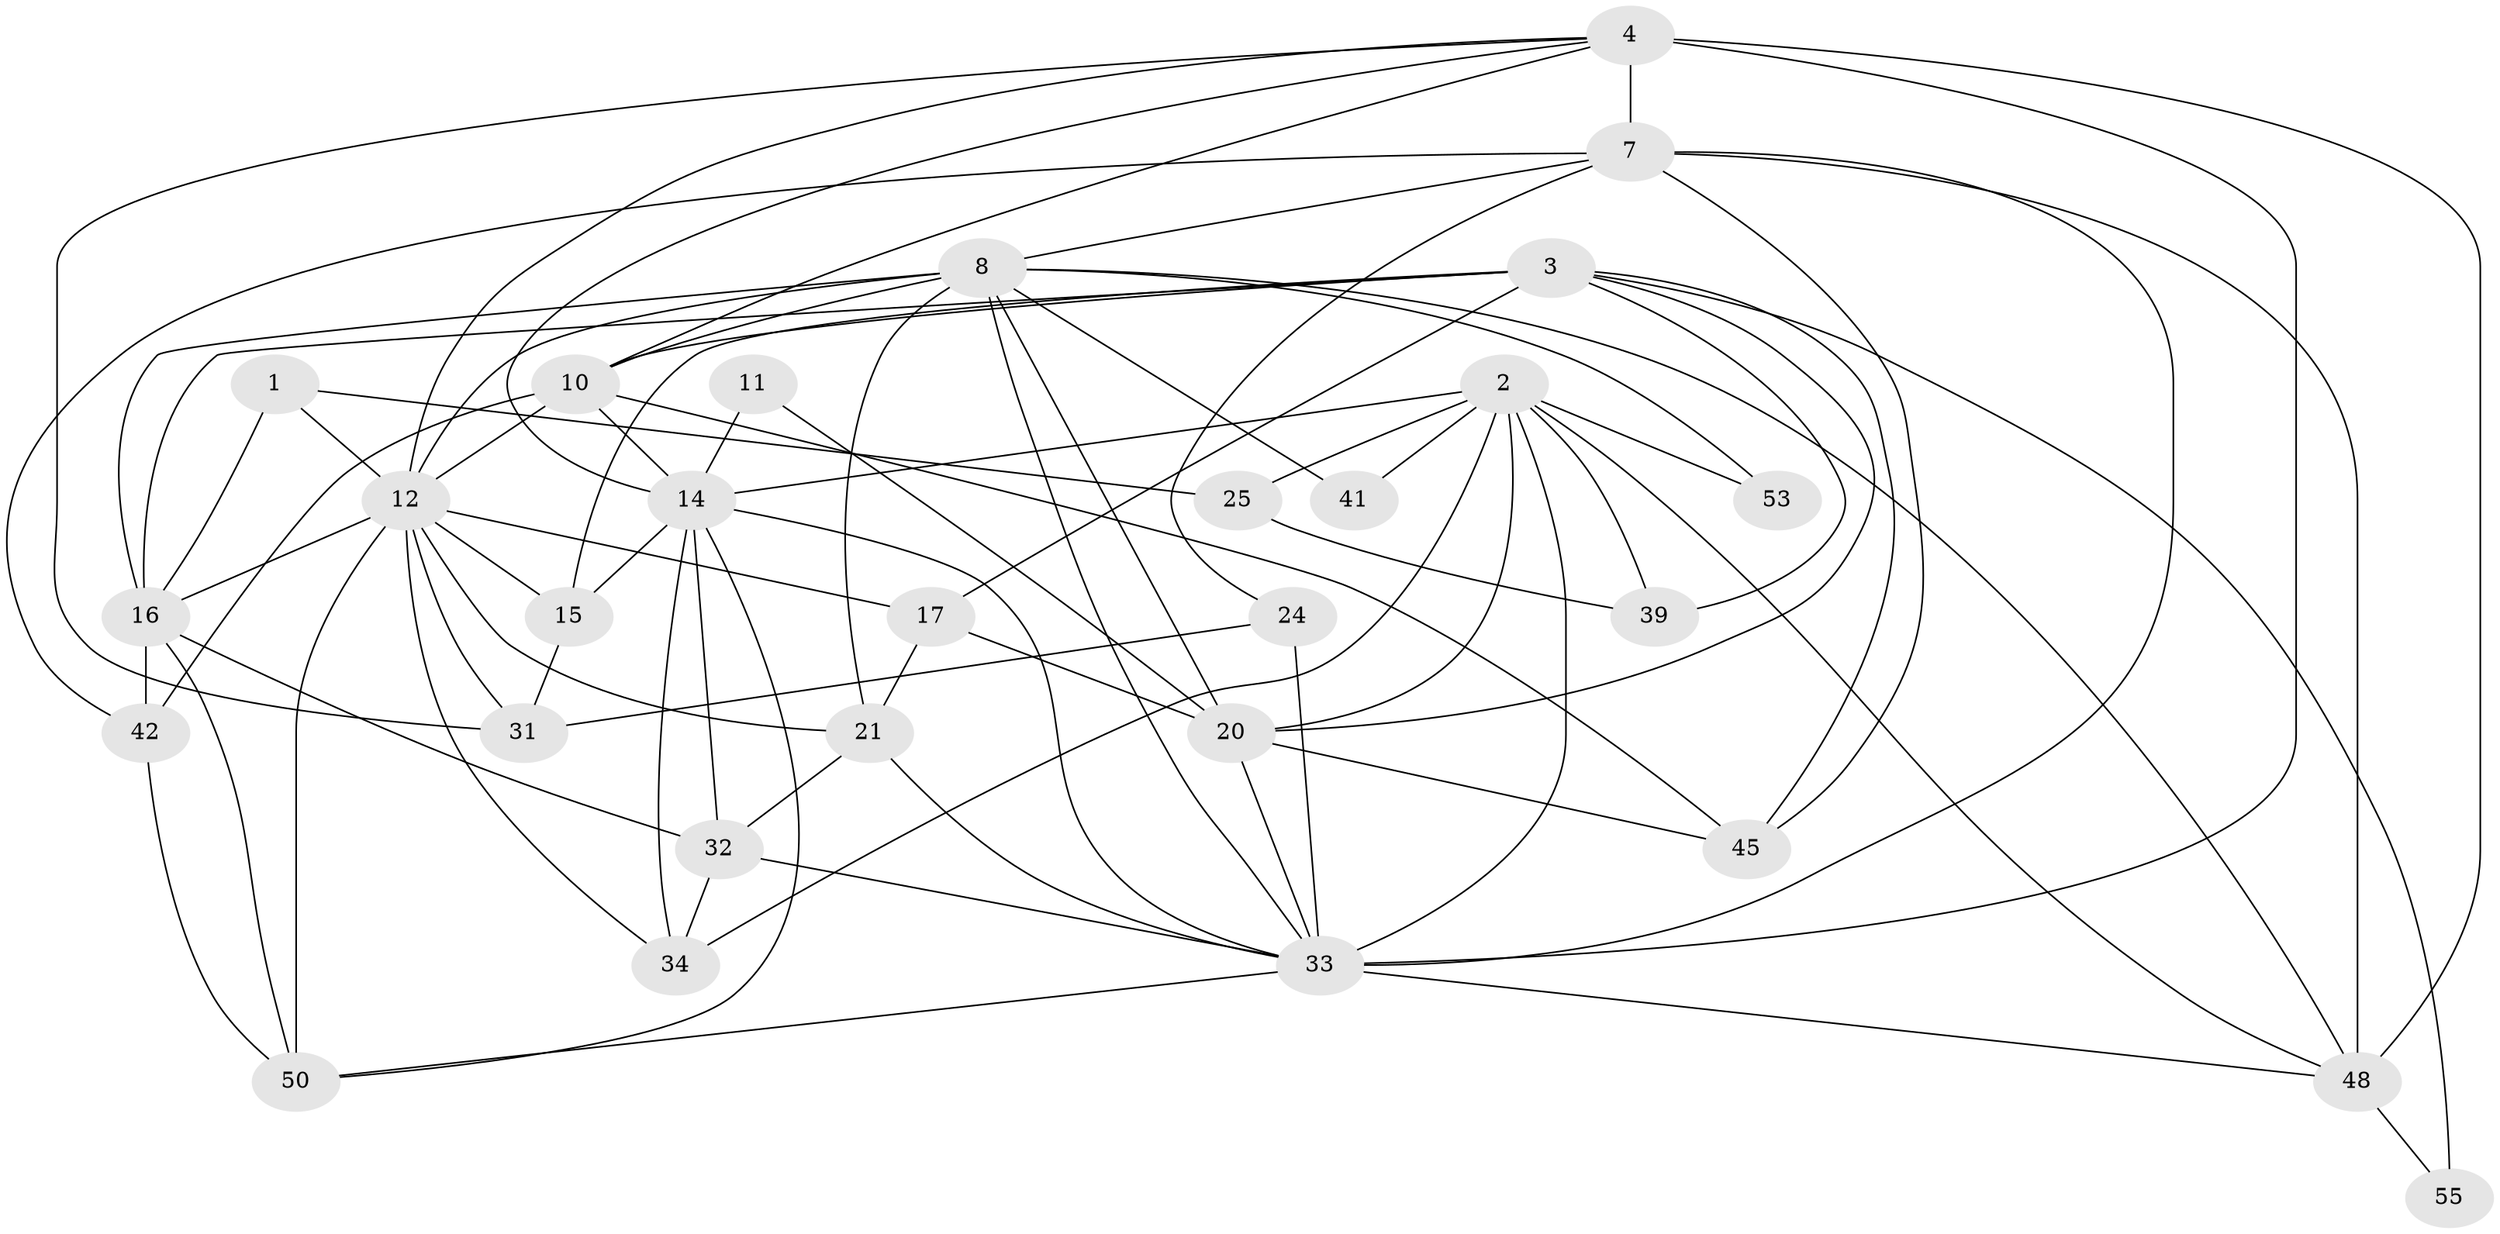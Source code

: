 // original degree distribution, {3: 0.1724137931034483, 4: 0.3448275862068966, 2: 0.1724137931034483, 5: 0.15517241379310345, 6: 0.10344827586206896, 7: 0.05172413793103448}
// Generated by graph-tools (version 1.1) at 2025/14/03/09/25 04:14:53]
// undirected, 29 vertices, 79 edges
graph export_dot {
graph [start="1"]
  node [color=gray90,style=filled];
  1 [super="+13"];
  2 [super="+35+6"];
  3 [super="+5"];
  4 [super="+58+40+44"];
  7 [super="+29"];
  8 [super="+9+37+30"];
  10 [super="+28+23"];
  11;
  12 [super="+18+26"];
  14 [super="+46+57"];
  15;
  16 [super="+22"];
  17 [super="+19"];
  20;
  21;
  24 [super="+27"];
  25 [super="+51"];
  31;
  32 [super="+52"];
  33 [super="+47+56"];
  34;
  39;
  41;
  42;
  45;
  48 [super="+49"];
  50;
  53;
  55;
  1 -- 25 [weight=2];
  1 -- 12 [weight=2];
  1 -- 16;
  2 -- 34;
  2 -- 33;
  2 -- 53;
  2 -- 14;
  2 -- 48;
  2 -- 20;
  2 -- 39;
  2 -- 41;
  2 -- 25;
  3 -- 45;
  3 -- 39;
  3 -- 15;
  3 -- 17;
  3 -- 20;
  3 -- 55;
  3 -- 10;
  3 -- 16;
  4 -- 10;
  4 -- 33 [weight=2];
  4 -- 7;
  4 -- 12;
  4 -- 31;
  4 -- 14;
  4 -- 48 [weight=2];
  7 -- 24;
  7 -- 48;
  7 -- 42;
  7 -- 45;
  7 -- 8;
  7 -- 33;
  8 -- 33;
  8 -- 20;
  8 -- 41;
  8 -- 12;
  8 -- 53;
  8 -- 21;
  8 -- 48;
  8 -- 10;
  8 -- 16;
  10 -- 12;
  10 -- 42;
  10 -- 45;
  10 -- 14 [weight=2];
  11 -- 20;
  11 -- 14;
  12 -- 15;
  12 -- 50;
  12 -- 17;
  12 -- 34;
  12 -- 21;
  12 -- 31;
  12 -- 16;
  14 -- 50;
  14 -- 34;
  14 -- 15;
  14 -- 33;
  14 -- 32;
  15 -- 31;
  16 -- 32;
  16 -- 50;
  16 -- 42;
  17 -- 20;
  17 -- 21;
  20 -- 45;
  20 -- 33;
  21 -- 32;
  21 -- 33;
  24 -- 33 [weight=2];
  24 -- 31;
  25 -- 39;
  32 -- 33;
  32 -- 34;
  33 -- 50;
  33 -- 48;
  42 -- 50;
  48 -- 55;
}
